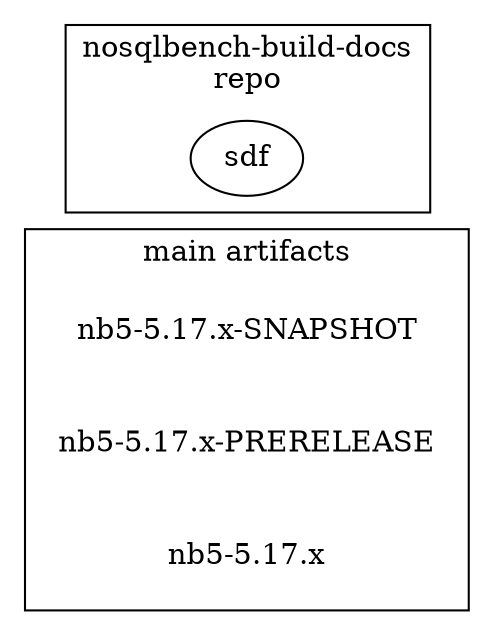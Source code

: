 digraph releaseflow {
 rankdir=LR;

 subgraph mainrepo {
  subgraph cluster0 {
   node[shape=none]
   label="main artifacts"
   "nb5-5.17.x-SNAPSHOT"
   "nb5-5.17.x-PRERELEASE"
   "nb5-5.17.x"
  }
 }


 subgraph cluster1 {
 label="nosqlbench-build-docs\nrepo"
  "sdf"
 }
 subgraph cluster2 {
 label="main artifacts"
 }
 subgraph cluster3 {
 label="main artifacts"
 }
 subgraph cluster4 {
 label="main artifacts"
 }
 subgraph cluster5 {
 label="main artifacts"
 }
}
